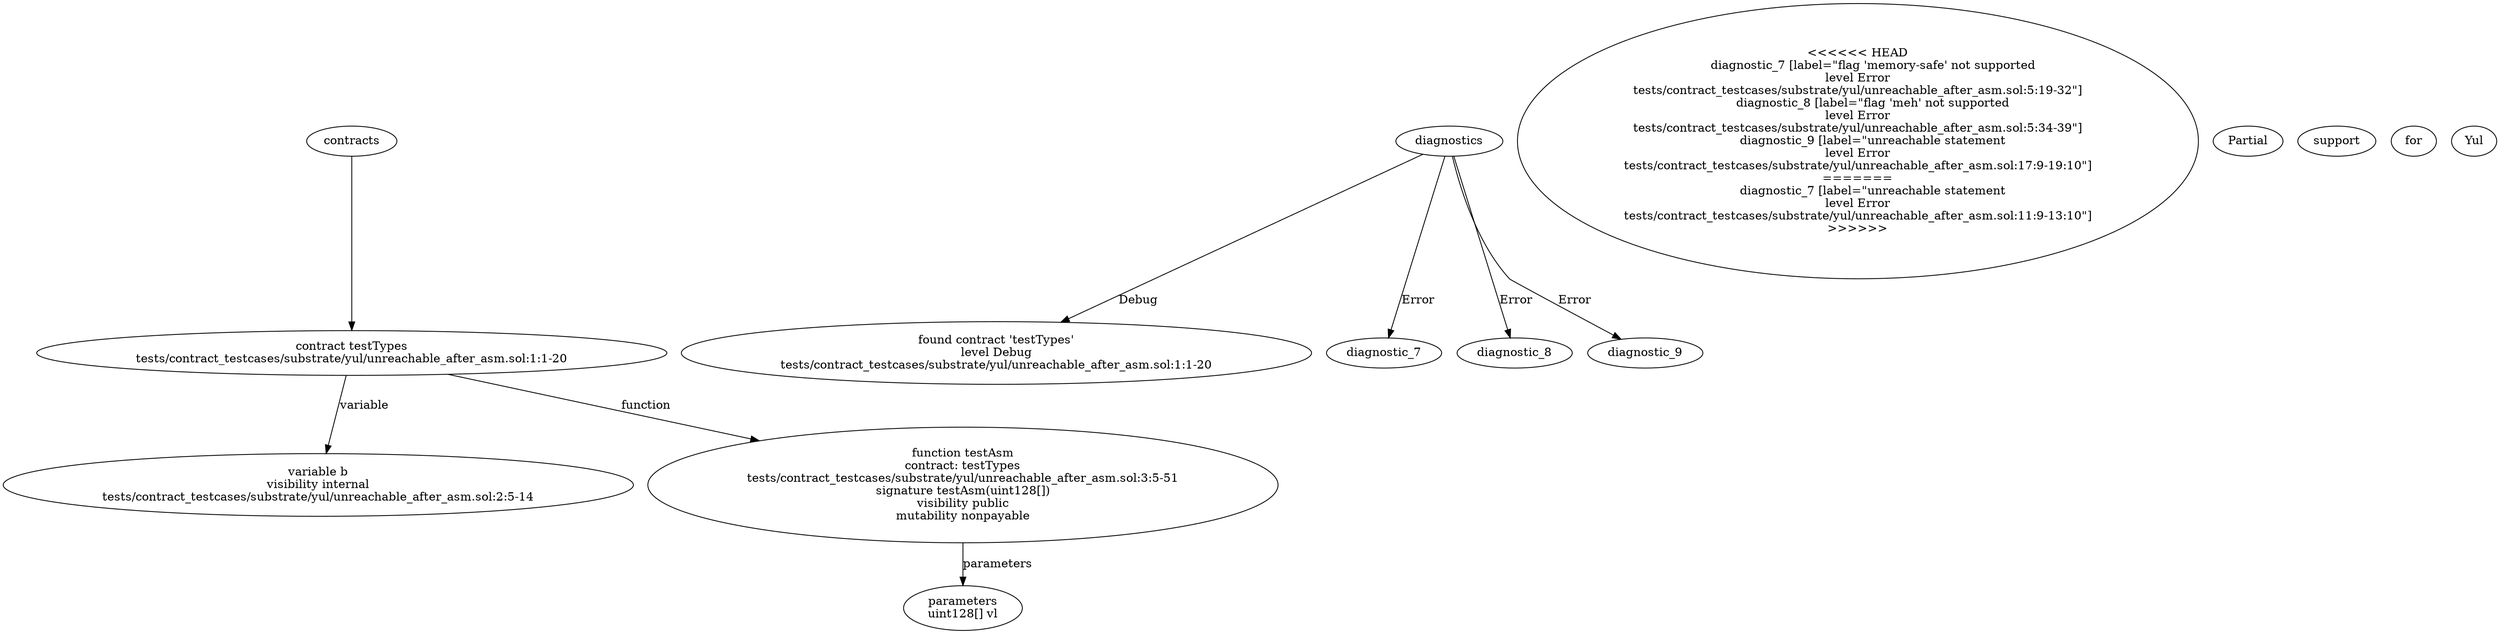 strict digraph "tests/contract_testcases/substrate/yul/unreachable_after_asm.sol" {
	contract [label="contract testTypes\ntests/contract_testcases/substrate/yul/unreachable_after_asm.sol:1:1-20"]
	var [label="variable b\nvisibility internal\ntests/contract_testcases/substrate/yul/unreachable_after_asm.sol:2:5-14"]
	testAsm [label="function testAsm\ncontract: testTypes\ntests/contract_testcases/substrate/yul/unreachable_after_asm.sol:3:5-51\nsignature testAsm(uint128[])\nvisibility public\nmutability nonpayable"]
	parameters [label="parameters\nuint128[] vl"]
	diagnostic [label="found contract 'testTypes'\nlevel Debug\ntests/contract_testcases/substrate/yul/unreachable_after_asm.sol:1:1-20"]
<<<<<<< HEAD
	diagnostic_7 [label="flag 'memory-safe' not supported\nlevel Error\ntests/contract_testcases/substrate/yul/unreachable_after_asm.sol:5:19-32"]
	diagnostic_8 [label="flag 'meh' not supported\nlevel Error\ntests/contract_testcases/substrate/yul/unreachable_after_asm.sol:5:34-39"]
	diagnostic_9 [label="unreachable statement\nlevel Error\ntests/contract_testcases/substrate/yul/unreachable_after_asm.sol:17:9-19:10"]
=======
	diagnostic_7 [label="unreachable statement\nlevel Error\ntests/contract_testcases/substrate/yul/unreachable_after_asm.sol:11:9-13:10"]
>>>>>>> Partial support for Yul
	contracts -> contract
	contract -> var [label="variable"]
	contract -> testAsm [label="function"]
	testAsm -> parameters [label="parameters"]
	diagnostics -> diagnostic [label="Debug"]
	diagnostics -> diagnostic_7 [label="Error"]
	diagnostics -> diagnostic_8 [label="Error"]
	diagnostics -> diagnostic_9 [label="Error"]
}
